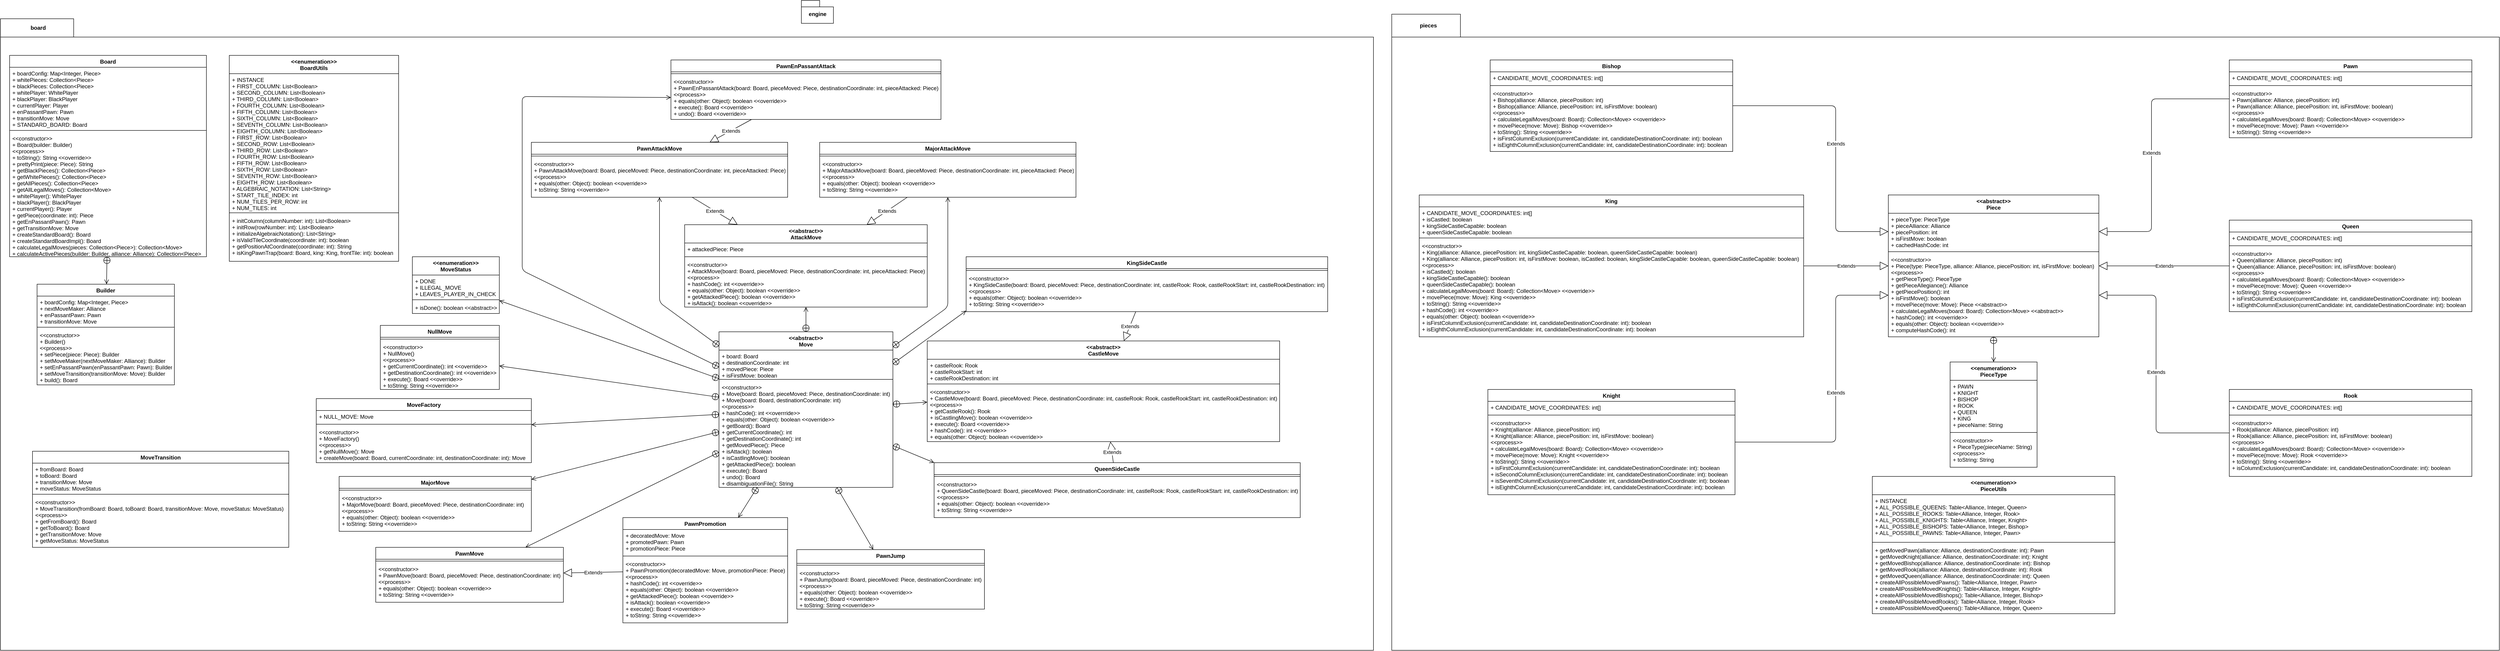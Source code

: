 <mxfile version="14.1.8" type="github">
  <diagram id="-DoxXB5ioh9CImpn-rvL" name="Page-1">
    <mxGraphModel dx="2681" dy="2726" grid="1" gridSize="10" guides="1" tooltips="1" connect="1" arrows="1" fold="1" page="1" pageScale="1" pageWidth="850" pageHeight="1100" math="0" shadow="0">
      <root>
        <mxCell id="0" />
        <mxCell id="1" parent="0" />
        <mxCell id="LNlhiUmVujPS2ecl1WR9-110" value="" style="shape=folder;fontStyle=1;spacingTop=10;tabWidth=150;tabHeight=50;tabPosition=left;html=1;" parent="1" vertex="1">
          <mxGeometry x="1430" y="-2120" width="2420" height="1390" as="geometry" />
        </mxCell>
        <mxCell id="LNlhiUmVujPS2ecl1WR9-5" value="" style="shape=folder;fontStyle=1;spacingTop=10;tabWidth=160;tabHeight=40;tabPosition=left;html=1;" parent="1" vertex="1">
          <mxGeometry x="-1610" y="-2110" width="3000" height="1380" as="geometry" />
        </mxCell>
        <mxCell id="LNlhiUmVujPS2ecl1WR9-1" value="Board" style="swimlane;fontStyle=1;align=center;verticalAlign=top;childLayout=stackLayout;horizontal=1;startSize=26;horizontalStack=0;resizeParent=1;resizeParentMax=0;resizeLast=0;collapsible=1;marginBottom=0;" parent="1" vertex="1">
          <mxGeometry x="-1590" y="-2030" width="430" height="440" as="geometry" />
        </mxCell>
        <mxCell id="LNlhiUmVujPS2ecl1WR9-2" value="+ boardConfig: Map&lt;Integer, Piece&gt;&#xa;+ whitePieces: Collection&lt;Piece&gt;&#xa;+ blackPieces: Collection&lt;Piece&gt;&#xa;+ whitePlayer: WhitePlayer&#xa;+ blackPlayer: BlackPlayer&#xa;+ currentPlayer: Player&#xa;+ enPassantPawn: Pawn&#xa;+ transitionMove: Move&#xa;+ STANDARD_BOARD: Board" style="text;strokeColor=none;fillColor=none;align=left;verticalAlign=top;spacingLeft=4;spacingRight=4;overflow=hidden;rotatable=0;points=[[0,0.5],[1,0.5]];portConstraint=eastwest;" parent="LNlhiUmVujPS2ecl1WR9-1" vertex="1">
          <mxGeometry y="26" width="430" height="134" as="geometry" />
        </mxCell>
        <mxCell id="LNlhiUmVujPS2ecl1WR9-3" value="" style="line;strokeWidth=1;fillColor=none;align=left;verticalAlign=middle;spacingTop=-1;spacingLeft=3;spacingRight=3;rotatable=0;labelPosition=right;points=[];portConstraint=eastwest;" parent="LNlhiUmVujPS2ecl1WR9-1" vertex="1">
          <mxGeometry y="160" width="430" height="8" as="geometry" />
        </mxCell>
        <mxCell id="LNlhiUmVujPS2ecl1WR9-4" value="&lt;&lt;constructor&gt;&gt;&#xa;+ Board(builder: Builder)&#xa;&lt;&lt;process&gt;&gt;&#xa;+ toString(): String &lt;&lt;override&gt;&gt;&#xa;+ prettyPrint(piece: Piece): String&#xa;+ getBlackPieces(): Collection&lt;Piece&gt;&#xa;+ getWhitePieces(): Collection&lt;Piece&gt;&#xa;+ getAllPieces(): Collection&lt;Piece&gt;&#xa;+ getAllLegalMoves(): Collection&lt;Move&gt;&#xa;+ whitePlayer(): WhitePlayer&#xa;+ blackPlayer(): BlackPlayer&#xa;+ currentPlayer(): Player&#xa;+ getPiece(coordinate: int): Piece&#xa;+ getEnPassantPawn(): Pawn&#xa;+ getTransitionMove: Move&#xa;+ createStandardBoard(): Board&#xa;+ createStandardBoardImpl(): Board&#xa;+ calculateLegalMoves(pieces: Collection&lt;Piece&gt;): Collection&lt;Move&gt;&#xa;+ calculateActivePieces(builder: Builder, alliance: Alliance): Collection&lt;Piece&gt;&#xa;" style="text;strokeColor=none;fillColor=none;align=left;verticalAlign=top;spacingLeft=4;spacingRight=4;overflow=hidden;rotatable=0;points=[[0,0.5],[1,0.5]];portConstraint=eastwest;" parent="LNlhiUmVujPS2ecl1WR9-1" vertex="1">
          <mxGeometry y="168" width="430" height="272" as="geometry" />
        </mxCell>
        <mxCell id="LNlhiUmVujPS2ecl1WR9-7" value="Builder" style="swimlane;fontStyle=1;align=center;verticalAlign=top;childLayout=stackLayout;horizontal=1;startSize=26;horizontalStack=0;resizeParent=1;resizeParentMax=0;resizeLast=0;collapsible=1;marginBottom=0;" parent="1" vertex="1">
          <mxGeometry x="-1530" y="-1530" width="300" height="220" as="geometry" />
        </mxCell>
        <mxCell id="LNlhiUmVujPS2ecl1WR9-8" value="+ boardConfig: Map&lt;Integer, Piece&gt;&#xa;+ nextMoveMaker: Alliance&#xa;+ enPassantPawn: Pawn&#xa;+ transitionMove: Move" style="text;strokeColor=none;fillColor=none;align=left;verticalAlign=top;spacingLeft=4;spacingRight=4;overflow=hidden;rotatable=0;points=[[0,0.5],[1,0.5]];portConstraint=eastwest;" parent="LNlhiUmVujPS2ecl1WR9-7" vertex="1">
          <mxGeometry y="26" width="300" height="64" as="geometry" />
        </mxCell>
        <mxCell id="LNlhiUmVujPS2ecl1WR9-9" value="" style="line;strokeWidth=1;fillColor=none;align=left;verticalAlign=middle;spacingTop=-1;spacingLeft=3;spacingRight=3;rotatable=0;labelPosition=right;points=[];portConstraint=eastwest;" parent="LNlhiUmVujPS2ecl1WR9-7" vertex="1">
          <mxGeometry y="90" width="300" height="8" as="geometry" />
        </mxCell>
        <mxCell id="LNlhiUmVujPS2ecl1WR9-10" value="&lt;&lt;constructor&gt;&gt;&#xa;+ Builder()&#xa;&lt;&lt;process&gt;&gt;&#xa;+ setPiece(piece: Piece): Builder&#xa;+ setMoveMaker(nextMoveMaker: Alliance): Builder&#xa;+ setEnPassantPawn(enPassantPawn: Pawn): Builder&#xa;+ setMoveTransition(transitionMove: Move): Builder&#xa;+ build(): Board&#xa;" style="text;strokeColor=none;fillColor=none;align=left;verticalAlign=top;spacingLeft=4;spacingRight=4;overflow=hidden;rotatable=0;points=[[0,0.5],[1,0.5]];portConstraint=eastwest;" parent="LNlhiUmVujPS2ecl1WR9-7" vertex="1">
          <mxGeometry y="98" width="300" height="122" as="geometry" />
        </mxCell>
        <mxCell id="LNlhiUmVujPS2ecl1WR9-12" value="" style="endArrow=open;startArrow=circlePlus;endFill=0;startFill=0;endSize=8;html=1;" parent="1" source="LNlhiUmVujPS2ecl1WR9-4" target="LNlhiUmVujPS2ecl1WR9-7" edge="1">
          <mxGeometry width="160" relative="1" as="geometry">
            <mxPoint x="-1630" y="-1570" as="sourcePoint" />
            <mxPoint x="-1470" y="-1570" as="targetPoint" />
          </mxGeometry>
        </mxCell>
        <mxCell id="LNlhiUmVujPS2ecl1WR9-13" value="&lt;&lt;enumeration&gt;&gt;&#xa;BoardUtils" style="swimlane;fontStyle=1;align=center;verticalAlign=top;childLayout=stackLayout;horizontal=1;startSize=40;horizontalStack=0;resizeParent=1;resizeParentMax=0;resizeLast=0;collapsible=1;marginBottom=0;" parent="1" vertex="1">
          <mxGeometry x="-1110" y="-2030" width="370" height="450" as="geometry" />
        </mxCell>
        <mxCell id="LNlhiUmVujPS2ecl1WR9-14" value="+ INSTANCE&#xa;+ FIRST_COLUMN: List&lt;Boolean&gt;&#xa;+ SECOND_COLUMN: List&lt;Boolean&gt;&#xa;+ THIRD_COLUMN: List&lt;Boolean&gt;&#xa;+ FOURTH_COLUMN: List&lt;Boolean&gt;&#xa;+ FIFTH_COLUMN: List&lt;Boolean&gt;&#xa;+ SIXTH_COLUMN: List&lt;Boolean&gt;&#xa;+ SEVENTH_COLUMN: List&lt;Boolean&gt;&#xa;+ EIGHTH_COLUMN: List&lt;Boolean&gt;&#xa;+ FIRST_ROW: List&lt;Boolean&gt;&#xa;+ SECOND_ROW: List&lt;Boolean&gt;&#xa;+ THIRD_ROW: List&lt;Boolean&gt;&#xa;+ FOURTH_ROW: List&lt;Boolean&gt;&#xa;+ FIFTH_ROW: List&lt;Boolean&gt;&#xa;+ SIXTH_ROW: List&lt;Boolean&gt;&#xa;+ SEVENTH_ROW: List&lt;Boolean&gt;&#xa;+ EIGHTH_ROW: List&lt;Boolean&gt;&#xa;+ ALGEBRAIC_NOTATION: List&lt;String&gt;&#xa;+ START_TILE_INDEX: int&#xa;+ NUM_TILES_PER_ROW: int&#xa;+ NUM_TILES: int" style="text;strokeColor=none;fillColor=none;align=left;verticalAlign=top;spacingLeft=4;spacingRight=4;overflow=hidden;rotatable=0;points=[[0,0.5],[1,0.5]];portConstraint=eastwest;" parent="LNlhiUmVujPS2ecl1WR9-13" vertex="1">
          <mxGeometry y="40" width="370" height="300" as="geometry" />
        </mxCell>
        <mxCell id="LNlhiUmVujPS2ecl1WR9-15" value="" style="line;strokeWidth=1;fillColor=none;align=left;verticalAlign=middle;spacingTop=-1;spacingLeft=3;spacingRight=3;rotatable=0;labelPosition=right;points=[];portConstraint=eastwest;" parent="LNlhiUmVujPS2ecl1WR9-13" vertex="1">
          <mxGeometry y="340" width="370" height="8" as="geometry" />
        </mxCell>
        <mxCell id="LNlhiUmVujPS2ecl1WR9-16" value="+ initColumn(columnNumber: int): List&lt;Boolean&gt;&#xa;+ initRow(rowNumber: int): List&lt;Boolean&gt;&#xa;+ initializeAlgebraicNotation(): List&lt;String&gt;&#xa;+ isValidTileCoordinate(coordinate: int): boolean&#xa;+ getPositionAtCoordinate(coordinate: int): String&#xa;+ isKingPawnTrap(board: Board, king: King, frontTile: int): boolean" style="text;strokeColor=none;fillColor=none;align=left;verticalAlign=top;spacingLeft=4;spacingRight=4;overflow=hidden;rotatable=0;points=[[0,0.5],[1,0.5]];portConstraint=eastwest;" parent="LNlhiUmVujPS2ecl1WR9-13" vertex="1">
          <mxGeometry y="348" width="370" height="102" as="geometry" />
        </mxCell>
        <mxCell id="LNlhiUmVujPS2ecl1WR9-18" value="&lt;&lt;abstract&gt;&gt;&#xa;Move" style="swimlane;fontStyle=1;align=center;verticalAlign=top;childLayout=stackLayout;horizontal=1;startSize=40;horizontalStack=0;resizeParent=1;resizeParentMax=0;resizeLast=0;collapsible=1;marginBottom=0;" parent="1" vertex="1">
          <mxGeometry x="-40" y="-1426" width="380" height="340" as="geometry">
            <mxRectangle x="1110" width="110" height="40" as="alternateBounds" />
          </mxGeometry>
        </mxCell>
        <mxCell id="LNlhiUmVujPS2ecl1WR9-19" value="+ board: Board&#xa;+ destinationCoordinate: int&#xa;+ movedPiece: Piece&#xa;+ isFirstMove: boolean" style="text;strokeColor=none;fillColor=none;align=left;verticalAlign=top;spacingLeft=4;spacingRight=4;overflow=hidden;rotatable=0;points=[[0,0.5],[1,0.5]];portConstraint=eastwest;" parent="LNlhiUmVujPS2ecl1WR9-18" vertex="1">
          <mxGeometry y="40" width="380" height="60" as="geometry" />
        </mxCell>
        <mxCell id="LNlhiUmVujPS2ecl1WR9-20" value="" style="line;strokeWidth=1;fillColor=none;align=left;verticalAlign=middle;spacingTop=-1;spacingLeft=3;spacingRight=3;rotatable=0;labelPosition=right;points=[];portConstraint=eastwest;" parent="LNlhiUmVujPS2ecl1WR9-18" vertex="1">
          <mxGeometry y="100" width="380" height="8" as="geometry" />
        </mxCell>
        <mxCell id="LNlhiUmVujPS2ecl1WR9-21" value="&lt;&lt;constructor&gt;&gt;&#xa;+ Move(board: Board, pieceMoved: Piece, destinationCoordinate: int)&#xa;+ Move(board: Board, destinationCoordinate: int)&#xa;&lt;&lt;process&gt;&gt;&#xa;+ hashCode(): int &lt;&lt;overrride&gt;&gt;&#xa;+ equals(other: Object): boolean &lt;&lt;override&gt;&gt;&#xa;+ getBoard(): Board&#xa;+ getCurrentCoordinate(): int&#xa;+ getDestinationCoordinate(): int&#xa;+ getMovedPiece(): Piece&#xa;+ isAttack(): boolean&#xa;+ isCastlingMove(): boolean&#xa;+ getAttackedPiece(): boolean&#xa;+ execute(): Board&#xa;+ undo(): Board&#xa;+ disambiguationFile(): String&#xa;" style="text;strokeColor=none;fillColor=none;align=left;verticalAlign=top;spacingLeft=4;spacingRight=4;overflow=hidden;rotatable=0;points=[[0,0.5],[1,0.5]];portConstraint=eastwest;" parent="LNlhiUmVujPS2ecl1WR9-18" vertex="1">
          <mxGeometry y="108" width="380" height="232" as="geometry" />
        </mxCell>
        <mxCell id="LNlhiUmVujPS2ecl1WR9-23" value="MoveTransition" style="swimlane;fontStyle=1;align=center;verticalAlign=top;childLayout=stackLayout;horizontal=1;startSize=26;horizontalStack=0;resizeParent=1;resizeParentMax=0;resizeLast=0;collapsible=1;marginBottom=0;" parent="1" vertex="1">
          <mxGeometry x="-1540" y="-1165" width="560" height="210" as="geometry" />
        </mxCell>
        <mxCell id="LNlhiUmVujPS2ecl1WR9-24" value="+ fromBoard: Board&#xa;+ toBoard: Board&#xa;+ transitionMove: Move&#xa;+ moveStatus: MoveStatus" style="text;strokeColor=none;fillColor=none;align=left;verticalAlign=top;spacingLeft=4;spacingRight=4;overflow=hidden;rotatable=0;points=[[0,0.5],[1,0.5]];portConstraint=eastwest;" parent="LNlhiUmVujPS2ecl1WR9-23" vertex="1">
          <mxGeometry y="26" width="560" height="64" as="geometry" />
        </mxCell>
        <mxCell id="LNlhiUmVujPS2ecl1WR9-25" value="" style="line;strokeWidth=1;fillColor=none;align=left;verticalAlign=middle;spacingTop=-1;spacingLeft=3;spacingRight=3;rotatable=0;labelPosition=right;points=[];portConstraint=eastwest;" parent="LNlhiUmVujPS2ecl1WR9-23" vertex="1">
          <mxGeometry y="90" width="560" height="8" as="geometry" />
        </mxCell>
        <mxCell id="LNlhiUmVujPS2ecl1WR9-26" value="&lt;&lt;constructor&gt;&gt;&#xa;+ MoveTransition(fromBoard: Board, toBoard: Board, transitionMove: Move, moveStatus: MoveStatus)&#xa;&lt;&lt;process&gt;&gt;&#xa;+ getFromBoard(): Board&#xa;+ getToBoard(): Board&#xa;+ getTransitionMove: Move&#xa;+ getMoveStatus: MoveStatus" style="text;strokeColor=none;fillColor=none;align=left;verticalAlign=top;spacingLeft=4;spacingRight=4;overflow=hidden;rotatable=0;points=[[0,0.5],[1,0.5]];portConstraint=eastwest;" parent="LNlhiUmVujPS2ecl1WR9-23" vertex="1">
          <mxGeometry y="98" width="560" height="112" as="geometry" />
        </mxCell>
        <mxCell id="LNlhiUmVujPS2ecl1WR9-28" value="engine" style="shape=folder;fontStyle=1;spacingTop=10;tabWidth=40;tabHeight=14;tabPosition=left;html=1;" parent="1" vertex="1">
          <mxGeometry x="140" y="-2150" width="70" height="50" as="geometry" />
        </mxCell>
        <mxCell id="LNlhiUmVujPS2ecl1WR9-29" value="&lt;&lt;enumeration&gt;&gt;&#xa;MoveStatus" style="swimlane;fontStyle=1;align=center;verticalAlign=top;childLayout=stackLayout;horizontal=1;startSize=40;horizontalStack=0;resizeParent=1;resizeParentMax=0;resizeLast=0;collapsible=1;marginBottom=0;" parent="1" vertex="1">
          <mxGeometry x="-710" y="-1590" width="190" height="124" as="geometry">
            <mxRectangle x="480" y="440" width="130" height="40" as="alternateBounds" />
          </mxGeometry>
        </mxCell>
        <mxCell id="LNlhiUmVujPS2ecl1WR9-30" value="+ DONE&#xa;+ ILLEGAL_MOVE&#xa;+ LEAVES_PLAYER_IN_CHECK" style="text;strokeColor=none;fillColor=none;align=left;verticalAlign=top;spacingLeft=4;spacingRight=4;overflow=hidden;rotatable=0;points=[[0,0.5],[1,0.5]];portConstraint=eastwest;" parent="LNlhiUmVujPS2ecl1WR9-29" vertex="1">
          <mxGeometry y="40" width="190" height="50" as="geometry" />
        </mxCell>
        <mxCell id="LNlhiUmVujPS2ecl1WR9-31" value="" style="line;strokeWidth=1;fillColor=none;align=left;verticalAlign=middle;spacingTop=-1;spacingLeft=3;spacingRight=3;rotatable=0;labelPosition=right;points=[];portConstraint=eastwest;" parent="LNlhiUmVujPS2ecl1WR9-29" vertex="1">
          <mxGeometry y="90" width="190" height="8" as="geometry" />
        </mxCell>
        <mxCell id="LNlhiUmVujPS2ecl1WR9-32" value="+ isDone(): boolean &lt;&lt;abstract&gt;&gt;" style="text;strokeColor=none;fillColor=none;align=left;verticalAlign=top;spacingLeft=4;spacingRight=4;overflow=hidden;rotatable=0;points=[[0,0.5],[1,0.5]];portConstraint=eastwest;" parent="LNlhiUmVujPS2ecl1WR9-29" vertex="1">
          <mxGeometry y="98" width="190" height="26" as="geometry" />
        </mxCell>
        <mxCell id="LNlhiUmVujPS2ecl1WR9-33" value="MoveFactory" style="swimlane;fontStyle=1;align=center;verticalAlign=top;childLayout=stackLayout;horizontal=1;startSize=26;horizontalStack=0;resizeParent=1;resizeParentMax=0;resizeLast=0;collapsible=1;marginBottom=0;" parent="1" vertex="1">
          <mxGeometry x="-920" y="-1280" width="470" height="140" as="geometry">
            <mxRectangle x="1100" y="-150" width="110" height="26" as="alternateBounds" />
          </mxGeometry>
        </mxCell>
        <mxCell id="LNlhiUmVujPS2ecl1WR9-34" value="+ NULL_MOVE: Move" style="text;strokeColor=none;fillColor=none;align=left;verticalAlign=top;spacingLeft=4;spacingRight=4;overflow=hidden;rotatable=0;points=[[0,0.5],[1,0.5]];portConstraint=eastwest;" parent="LNlhiUmVujPS2ecl1WR9-33" vertex="1">
          <mxGeometry y="26" width="470" height="26" as="geometry" />
        </mxCell>
        <mxCell id="LNlhiUmVujPS2ecl1WR9-35" value="" style="line;strokeWidth=1;fillColor=none;align=left;verticalAlign=middle;spacingTop=-1;spacingLeft=3;spacingRight=3;rotatable=0;labelPosition=right;points=[];portConstraint=eastwest;" parent="LNlhiUmVujPS2ecl1WR9-33" vertex="1">
          <mxGeometry y="52" width="470" height="8" as="geometry" />
        </mxCell>
        <mxCell id="LNlhiUmVujPS2ecl1WR9-36" value="&lt;&lt;constructor&gt;&gt;&#xa;+ MoveFactory()&#xa;&lt;&lt;process&gt;&gt;&#xa;+ getNullMove(): Move&#xa;+ createMove(board: Board, currentCoordinate: int, destinationCoordinate: int): Move" style="text;strokeColor=none;fillColor=none;align=left;verticalAlign=top;spacingLeft=4;spacingRight=4;overflow=hidden;rotatable=0;points=[[0,0.5],[1,0.5]];portConstraint=eastwest;" parent="LNlhiUmVujPS2ecl1WR9-33" vertex="1">
          <mxGeometry y="60" width="470" height="80" as="geometry" />
        </mxCell>
        <mxCell id="LNlhiUmVujPS2ecl1WR9-38" value="NullMove" style="swimlane;fontStyle=1;align=center;verticalAlign=top;childLayout=stackLayout;horizontal=1;startSize=26;horizontalStack=0;resizeParent=1;resizeParentMax=0;resizeLast=0;collapsible=1;marginBottom=0;" parent="1" vertex="1">
          <mxGeometry x="-780" y="-1440" width="260" height="140" as="geometry">
            <mxRectangle x="1580" y="470" width="90" height="26" as="alternateBounds" />
          </mxGeometry>
        </mxCell>
        <mxCell id="LNlhiUmVujPS2ecl1WR9-40" value="" style="line;strokeWidth=1;fillColor=none;align=left;verticalAlign=middle;spacingTop=-1;spacingLeft=3;spacingRight=3;rotatable=0;labelPosition=right;points=[];portConstraint=eastwest;" parent="LNlhiUmVujPS2ecl1WR9-38" vertex="1">
          <mxGeometry y="26" width="260" height="8" as="geometry" />
        </mxCell>
        <mxCell id="LNlhiUmVujPS2ecl1WR9-41" value="&lt;&lt;constructor&gt;&gt;&#xa;+ NullMove()&#xa;&lt;&lt;process&gt;&gt;&#xa;+ getCurrentCoordinate(): int &lt;&lt;override&gt;&gt;&#xa;+ getDestinationCoordinate(): int &lt;&lt;override&gt;&gt;&#xa;+ execute(): Board &lt;&lt;override&gt;&gt;&#xa;+ toString: String &lt;&lt;override&gt;&gt;" style="text;strokeColor=none;fillColor=none;align=left;verticalAlign=top;spacingLeft=4;spacingRight=4;overflow=hidden;rotatable=0;points=[[0,0.5],[1,0.5]];portConstraint=eastwest;" parent="LNlhiUmVujPS2ecl1WR9-38" vertex="1">
          <mxGeometry y="34" width="260" height="106" as="geometry" />
        </mxCell>
        <mxCell id="LNlhiUmVujPS2ecl1WR9-42" value="&lt;&lt;abstract&gt;&gt;&#xa;AttackMove" style="swimlane;fontStyle=1;align=center;verticalAlign=top;childLayout=stackLayout;horizontal=1;startSize=40;horizontalStack=0;resizeParent=1;resizeParentMax=0;resizeLast=0;collapsible=1;marginBottom=0;" parent="1" vertex="1">
          <mxGeometry x="-115" y="-1660" width="530" height="180" as="geometry">
            <mxRectangle x="900" width="110" height="40" as="alternateBounds" />
          </mxGeometry>
        </mxCell>
        <mxCell id="LNlhiUmVujPS2ecl1WR9-43" value="+ attackedPiece: Piece" style="text;strokeColor=none;fillColor=none;align=left;verticalAlign=top;spacingLeft=4;spacingRight=4;overflow=hidden;rotatable=0;points=[[0,0.5],[1,0.5]];portConstraint=eastwest;" parent="LNlhiUmVujPS2ecl1WR9-42" vertex="1">
          <mxGeometry y="40" width="530" height="26" as="geometry" />
        </mxCell>
        <mxCell id="LNlhiUmVujPS2ecl1WR9-44" value="" style="line;strokeWidth=1;fillColor=none;align=left;verticalAlign=middle;spacingTop=-1;spacingLeft=3;spacingRight=3;rotatable=0;labelPosition=right;points=[];portConstraint=eastwest;" parent="LNlhiUmVujPS2ecl1WR9-42" vertex="1">
          <mxGeometry y="66" width="530" height="8" as="geometry" />
        </mxCell>
        <mxCell id="LNlhiUmVujPS2ecl1WR9-45" value="&lt;&lt;constructor&gt;&gt;&#xa;+ AttackMove(board: Board, pieceMoved: Piece, destinationCoordinate: int, pieceAttacked: Piece)&#xa;&lt;&lt;process&gt;&gt;&#xa;+ hashCode(): int &lt;&lt;override&gt;&gt;&#xa;+ equals(other: Object): boolean &lt;&lt;override&gt;&gt;&#xa;+ getAttackedPiece(): boolean &lt;&lt;override&gt;&gt;&#xa;+ isAttack(): boolean &lt;&lt;override&gt;&gt;" style="text;strokeColor=none;fillColor=none;align=left;verticalAlign=top;spacingLeft=4;spacingRight=4;overflow=hidden;rotatable=0;points=[[0,0.5],[1,0.5]];portConstraint=eastwest;" parent="LNlhiUmVujPS2ecl1WR9-42" vertex="1">
          <mxGeometry y="74" width="530" height="106" as="geometry" />
        </mxCell>
        <mxCell id="LNlhiUmVujPS2ecl1WR9-46" value="&lt;&lt;abstract&gt;&gt;&#xa;CastleMove" style="swimlane;fontStyle=1;align=center;verticalAlign=top;childLayout=stackLayout;horizontal=1;startSize=40;horizontalStack=0;resizeParent=1;resizeParentMax=0;resizeLast=0;collapsible=1;marginBottom=0;" parent="1" vertex="1">
          <mxGeometry x="415" y="-1406" width="770" height="220" as="geometry">
            <mxRectangle x="920" y="330" width="110" height="40" as="alternateBounds" />
          </mxGeometry>
        </mxCell>
        <mxCell id="LNlhiUmVujPS2ecl1WR9-47" value="+ castleRook: Rook&#xa;+ castleRookStart: int&#xa;+ castleRookDestination: int" style="text;strokeColor=none;fillColor=none;align=left;verticalAlign=top;spacingLeft=4;spacingRight=4;overflow=hidden;rotatable=0;points=[[0,0.5],[1,0.5]];portConstraint=eastwest;" parent="LNlhiUmVujPS2ecl1WR9-46" vertex="1">
          <mxGeometry y="40" width="770" height="50" as="geometry" />
        </mxCell>
        <mxCell id="LNlhiUmVujPS2ecl1WR9-48" value="" style="line;strokeWidth=1;fillColor=none;align=left;verticalAlign=middle;spacingTop=-1;spacingLeft=3;spacingRight=3;rotatable=0;labelPosition=right;points=[];portConstraint=eastwest;" parent="LNlhiUmVujPS2ecl1WR9-46" vertex="1">
          <mxGeometry y="90" width="770" height="8" as="geometry" />
        </mxCell>
        <mxCell id="LNlhiUmVujPS2ecl1WR9-49" value="&lt;&lt;constructor&gt;&gt;&#xa;+ CastleMove(board: Board, pieceMoved: Piece, destinationCoordinate: int, castleRook: Rook, castleRookStart: int, castleRookDestination: int)&#xa;&lt;&lt;process&gt;&gt;&#xa;+ getCastleRook(): Rook&#xa;+ isCastlingMove(): boolean &lt;&lt;override&gt;&gt;&#xa;+ execute(): Board &lt;&lt;override&gt;&gt;&#xa;+ hashCode(): int &lt;&lt;override&gt;&gt;&#xa;+ equals(other: Object): boolean &lt;&lt;override&gt;&gt;" style="text;strokeColor=none;fillColor=none;align=left;verticalAlign=top;spacingLeft=4;spacingRight=4;overflow=hidden;rotatable=0;points=[[0,0.5],[1,0.5]];portConstraint=eastwest;" parent="LNlhiUmVujPS2ecl1WR9-46" vertex="1">
          <mxGeometry y="98" width="770" height="122" as="geometry" />
        </mxCell>
        <mxCell id="LNlhiUmVujPS2ecl1WR9-50" value="PawnJump" style="swimlane;fontStyle=1;align=center;verticalAlign=top;childLayout=stackLayout;horizontal=1;startSize=30;horizontalStack=0;resizeParent=1;resizeParentMax=0;resizeLast=0;collapsible=1;marginBottom=0;" parent="1" vertex="1">
          <mxGeometry x="130" y="-950" width="410" height="130" as="geometry">
            <mxRectangle x="1390" y="135" width="100" height="30" as="alternateBounds" />
          </mxGeometry>
        </mxCell>
        <mxCell id="LNlhiUmVujPS2ecl1WR9-52" value="" style="line;strokeWidth=1;fillColor=none;align=left;verticalAlign=middle;spacingTop=-1;spacingLeft=3;spacingRight=3;rotatable=0;labelPosition=right;points=[];portConstraint=eastwest;" parent="LNlhiUmVujPS2ecl1WR9-50" vertex="1">
          <mxGeometry y="30" width="410" height="8" as="geometry" />
        </mxCell>
        <mxCell id="LNlhiUmVujPS2ecl1WR9-53" value="&lt;&lt;constructor&gt;&gt;&#xa;+ PawnJump(board: Board, pieceMoved: Piece, destinationCoordinate: int)&#xa;&lt;&lt;process&gt;&gt;&#xa;+ equals(other: Object): boolean &lt;&lt;override&gt;&gt;&#xa;+ execute(): Board &lt;&lt;override&gt;&gt;&#xa;+ toString: String &lt;&lt;override&gt;&gt;&#xa;" style="text;strokeColor=none;fillColor=none;align=left;verticalAlign=top;spacingLeft=4;spacingRight=4;overflow=hidden;rotatable=0;points=[[0,0.5],[1,0.5]];portConstraint=eastwest;" parent="LNlhiUmVujPS2ecl1WR9-50" vertex="1">
          <mxGeometry y="38" width="410" height="92" as="geometry" />
        </mxCell>
        <mxCell id="LNlhiUmVujPS2ecl1WR9-54" value="PawnMove" style="swimlane;fontStyle=1;align=center;verticalAlign=top;childLayout=stackLayout;horizontal=1;startSize=26;horizontalStack=0;resizeParent=1;resizeParentMax=0;resizeLast=0;collapsible=1;marginBottom=0;" parent="1" vertex="1">
          <mxGeometry x="-790" y="-955" width="410" height="120" as="geometry">
            <mxRectangle x="1230" y="300" width="90" height="26" as="alternateBounds" />
          </mxGeometry>
        </mxCell>
        <mxCell id="LNlhiUmVujPS2ecl1WR9-56" value="" style="line;strokeWidth=1;fillColor=none;align=left;verticalAlign=middle;spacingTop=-1;spacingLeft=3;spacingRight=3;rotatable=0;labelPosition=right;points=[];portConstraint=eastwest;" parent="LNlhiUmVujPS2ecl1WR9-54" vertex="1">
          <mxGeometry y="26" width="410" height="8" as="geometry" />
        </mxCell>
        <mxCell id="LNlhiUmVujPS2ecl1WR9-57" value="&lt;&lt;constructor&gt;&gt;&#xa;+ PawnMove(board: Board, pieceMoved: Piece, destinationCoordinate: int)&#xa;&lt;&lt;process&gt;&gt;&#xa;+ equals(other: Object): boolean &lt;&lt;override&gt;&gt;&#xa;+ toString: String &lt;&lt;override&gt;&gt;&#xa;" style="text;strokeColor=none;fillColor=none;align=left;verticalAlign=top;spacingLeft=4;spacingRight=4;overflow=hidden;rotatable=0;points=[[0,0.5],[1,0.5]];portConstraint=eastwest;" parent="LNlhiUmVujPS2ecl1WR9-54" vertex="1">
          <mxGeometry y="34" width="410" height="86" as="geometry" />
        </mxCell>
        <mxCell id="LNlhiUmVujPS2ecl1WR9-58" value="MajorMove" style="swimlane;fontStyle=1;align=center;verticalAlign=top;childLayout=stackLayout;horizontal=1;startSize=26;horizontalStack=0;resizeParent=1;resizeParentMax=0;resizeLast=0;collapsible=1;marginBottom=0;" parent="1" vertex="1">
          <mxGeometry x="-870" y="-1110" width="420" height="120" as="geometry">
            <mxRectangle x="1580" y="114" width="100" height="26" as="alternateBounds" />
          </mxGeometry>
        </mxCell>
        <mxCell id="LNlhiUmVujPS2ecl1WR9-60" value="" style="line;strokeWidth=1;fillColor=none;align=left;verticalAlign=middle;spacingTop=-1;spacingLeft=3;spacingRight=3;rotatable=0;labelPosition=right;points=[];portConstraint=eastwest;" parent="LNlhiUmVujPS2ecl1WR9-58" vertex="1">
          <mxGeometry y="26" width="420" height="8" as="geometry" />
        </mxCell>
        <mxCell id="LNlhiUmVujPS2ecl1WR9-61" value="&lt;&lt;constructor&gt;&gt;&#xa;+ MajorMove(board: Board, pieceMoved: Piece, destinationCoordinate: int)&#xa;&lt;&lt;process&gt;&gt;&#xa;+ equals(other: Object): boolean &lt;&lt;override&gt;&gt;&#xa;+ toString: String &lt;&lt;override&gt;&gt;&#xa;" style="text;strokeColor=none;fillColor=none;align=left;verticalAlign=top;spacingLeft=4;spacingRight=4;overflow=hidden;rotatable=0;points=[[0,0.5],[1,0.5]];portConstraint=eastwest;" parent="LNlhiUmVujPS2ecl1WR9-58" vertex="1">
          <mxGeometry y="34" width="420" height="86" as="geometry" />
        </mxCell>
        <mxCell id="LNlhiUmVujPS2ecl1WR9-62" value="PawnPromotion" style="swimlane;fontStyle=1;align=center;verticalAlign=top;childLayout=stackLayout;horizontal=1;startSize=26;horizontalStack=0;resizeParent=1;resizeParentMax=0;resizeLast=0;collapsible=1;marginBottom=0;" parent="1" vertex="1">
          <mxGeometry x="-250" y="-1020" width="360" height="230" as="geometry">
            <mxRectangle x="1380" y="510" width="120" height="26" as="alternateBounds" />
          </mxGeometry>
        </mxCell>
        <mxCell id="LNlhiUmVujPS2ecl1WR9-63" value="+ decoratedMove: Move&#xa;+ promotedPawn: Pawn&#xa;+ promotionPiece: Piece" style="text;strokeColor=none;fillColor=none;align=left;verticalAlign=top;spacingLeft=4;spacingRight=4;overflow=hidden;rotatable=0;points=[[0,0.5],[1,0.5]];portConstraint=eastwest;" parent="LNlhiUmVujPS2ecl1WR9-62" vertex="1">
          <mxGeometry y="26" width="360" height="54" as="geometry" />
        </mxCell>
        <mxCell id="LNlhiUmVujPS2ecl1WR9-64" value="" style="line;strokeWidth=1;fillColor=none;align=left;verticalAlign=middle;spacingTop=-1;spacingLeft=3;spacingRight=3;rotatable=0;labelPosition=right;points=[];portConstraint=eastwest;" parent="LNlhiUmVujPS2ecl1WR9-62" vertex="1">
          <mxGeometry y="80" width="360" height="8" as="geometry" />
        </mxCell>
        <mxCell id="LNlhiUmVujPS2ecl1WR9-65" value="&lt;&lt;constructor&gt;&gt;&#xa;+ PawnPromotion(decoratedMove: Move, promotionPiece: Piece)&#xa;&lt;&lt;process&gt;&gt;&#xa;+ hashCode(): int &lt;&lt;override&gt;&gt;&#xa;+ equals(other: Object): boolean &lt;&lt;override&gt;&gt;&#xa;+ getAttackedPiece(): boolean &lt;&lt;override&gt;&gt;&#xa;+ isAttack(): boolean &lt;&lt;override&gt;&gt;&#xa;+ execute(): Board &lt;&lt;override&gt;&gt;&#xa;+ toString: String &lt;&lt;override&gt;&gt;&#xa;" style="text;strokeColor=none;fillColor=none;align=left;verticalAlign=top;spacingLeft=4;spacingRight=4;overflow=hidden;rotatable=0;points=[[0,0.5],[1,0.5]];portConstraint=eastwest;" parent="LNlhiUmVujPS2ecl1WR9-62" vertex="1">
          <mxGeometry y="88" width="360" height="142" as="geometry" />
        </mxCell>
        <mxCell id="LNlhiUmVujPS2ecl1WR9-66" value="MajorAttackMove" style="swimlane;fontStyle=1;align=center;verticalAlign=top;childLayout=stackLayout;horizontal=1;startSize=26;horizontalStack=0;resizeParent=1;resizeParentMax=0;resizeLast=0;collapsible=1;marginBottom=0;" parent="1" vertex="1">
          <mxGeometry x="180" y="-1840" width="560" height="120" as="geometry">
            <mxRectangle x="600" y="-406" width="130" height="26" as="alternateBounds" />
          </mxGeometry>
        </mxCell>
        <mxCell id="LNlhiUmVujPS2ecl1WR9-68" value="" style="line;strokeWidth=1;fillColor=none;align=left;verticalAlign=middle;spacingTop=-1;spacingLeft=3;spacingRight=3;rotatable=0;labelPosition=right;points=[];portConstraint=eastwest;" parent="LNlhiUmVujPS2ecl1WR9-66" vertex="1">
          <mxGeometry y="26" width="560" height="8" as="geometry" />
        </mxCell>
        <mxCell id="LNlhiUmVujPS2ecl1WR9-69" value="&lt;&lt;constructor&gt;&gt;&#xa;+ MajorAttackMove(board: Board, pieceMoved: Piece, destinationCoordinate: int, pieceAttacked: Piece)&#xa;&lt;&lt;process&gt;&gt;&#xa;+ equals(other: Object): boolean &lt;&lt;override&gt;&gt;&#xa;+ toString: String &lt;&lt;override&gt;&gt;" style="text;strokeColor=none;fillColor=none;align=left;verticalAlign=top;spacingLeft=4;spacingRight=4;overflow=hidden;rotatable=0;points=[[0,0.5],[1,0.5]];portConstraint=eastwest;" parent="LNlhiUmVujPS2ecl1WR9-66" vertex="1">
          <mxGeometry y="34" width="560" height="86" as="geometry" />
        </mxCell>
        <mxCell id="LNlhiUmVujPS2ecl1WR9-70" value="PawnAttackMove" style="swimlane;fontStyle=1;align=center;verticalAlign=top;childLayout=stackLayout;horizontal=1;startSize=26;horizontalStack=0;resizeParent=1;resizeParentMax=0;resizeLast=0;collapsible=1;marginBottom=0;" parent="1" vertex="1">
          <mxGeometry x="-450" y="-1840" width="560" height="120" as="geometry">
            <mxRectangle x="1520" y="-280" width="130" height="26" as="alternateBounds" />
          </mxGeometry>
        </mxCell>
        <mxCell id="LNlhiUmVujPS2ecl1WR9-72" value="" style="line;strokeWidth=1;fillColor=none;align=left;verticalAlign=middle;spacingTop=-1;spacingLeft=3;spacingRight=3;rotatable=0;labelPosition=right;points=[];portConstraint=eastwest;" parent="LNlhiUmVujPS2ecl1WR9-70" vertex="1">
          <mxGeometry y="26" width="560" height="8" as="geometry" />
        </mxCell>
        <mxCell id="LNlhiUmVujPS2ecl1WR9-73" value="&lt;&lt;constructor&gt;&gt;&#xa;+ PawnAttackMove(board: Board, pieceMoved: Piece, destinationCoordinate: int, pieceAttacked: Piece)&#xa;&lt;&lt;process&gt;&gt;&#xa;+ equals(other: Object): boolean &lt;&lt;override&gt;&gt;&#xa;+ toString: String &lt;&lt;override&gt;&gt;" style="text;strokeColor=none;fillColor=none;align=left;verticalAlign=top;spacingLeft=4;spacingRight=4;overflow=hidden;rotatable=0;points=[[0,0.5],[1,0.5]];portConstraint=eastwest;" parent="LNlhiUmVujPS2ecl1WR9-70" vertex="1">
          <mxGeometry y="34" width="560" height="86" as="geometry" />
        </mxCell>
        <mxCell id="LNlhiUmVujPS2ecl1WR9-74" value="PawnEnPassantAttack" style="swimlane;fontStyle=1;align=center;verticalAlign=top;childLayout=stackLayout;horizontal=1;startSize=26;horizontalStack=0;resizeParent=1;resizeParentMax=0;resizeLast=0;collapsible=1;marginBottom=0;" parent="1" vertex="1">
          <mxGeometry x="-145" y="-2020" width="590" height="130" as="geometry">
            <mxRectangle x="1735" y="-290" width="160" height="26" as="alternateBounds" />
          </mxGeometry>
        </mxCell>
        <mxCell id="LNlhiUmVujPS2ecl1WR9-76" value="" style="line;strokeWidth=1;fillColor=none;align=left;verticalAlign=middle;spacingTop=-1;spacingLeft=3;spacingRight=3;rotatable=0;labelPosition=right;points=[];portConstraint=eastwest;" parent="LNlhiUmVujPS2ecl1WR9-74" vertex="1">
          <mxGeometry y="26" width="590" height="8" as="geometry" />
        </mxCell>
        <mxCell id="LNlhiUmVujPS2ecl1WR9-77" value="&lt;&lt;constructor&gt;&gt;&#xa;+ PawnEnPassantAttack(board: Board, pieceMoved: Piece, destinationCoordinate: int, pieceAttacked: Piece)&#xa;&lt;&lt;process&gt;&gt;&#xa;+ equals(other: Object): boolean &lt;&lt;override&gt;&gt;&#xa;+ execute(): Board &lt;&lt;override&gt;&gt;&#xa;+ undo(): Board &lt;&lt;override&gt;&gt;" style="text;strokeColor=none;fillColor=none;align=left;verticalAlign=top;spacingLeft=4;spacingRight=4;overflow=hidden;rotatable=0;points=[[0,0.5],[1,0.5]];portConstraint=eastwest;" parent="LNlhiUmVujPS2ecl1WR9-74" vertex="1">
          <mxGeometry y="34" width="590" height="96" as="geometry" />
        </mxCell>
        <mxCell id="LNlhiUmVujPS2ecl1WR9-78" value="KingSideCastle" style="swimlane;fontStyle=1;align=center;verticalAlign=top;childLayout=stackLayout;horizontal=1;startSize=26;horizontalStack=0;resizeParent=1;resizeParentMax=0;resizeLast=0;collapsible=1;marginBottom=0;" parent="1" vertex="1">
          <mxGeometry x="500" y="-1590" width="790" height="120" as="geometry">
            <mxRectangle x="1740" y="-140" width="120" height="26" as="alternateBounds" />
          </mxGeometry>
        </mxCell>
        <mxCell id="LNlhiUmVujPS2ecl1WR9-80" value="" style="line;strokeWidth=1;fillColor=none;align=left;verticalAlign=middle;spacingTop=-1;spacingLeft=3;spacingRight=3;rotatable=0;labelPosition=right;points=[];portConstraint=eastwest;" parent="LNlhiUmVujPS2ecl1WR9-78" vertex="1">
          <mxGeometry y="26" width="790" height="8" as="geometry" />
        </mxCell>
        <mxCell id="LNlhiUmVujPS2ecl1WR9-81" value="&lt;&lt;constructor&gt;&gt;&#xa;+ KingSideCastle(board: Board, pieceMoved: Piece, destinationCoordinate: int, castleRook: Rook, castleRookStart: int, castleRookDestination: int)&#xa;&lt;&lt;process&gt;&gt;&#xa;+ equals(other: Object): boolean &lt;&lt;override&gt;&gt;&#xa;+ toString: String &lt;&lt;override&gt;&gt;" style="text;strokeColor=none;fillColor=none;align=left;verticalAlign=top;spacingLeft=4;spacingRight=4;overflow=hidden;rotatable=0;points=[[0,0.5],[1,0.5]];portConstraint=eastwest;" parent="LNlhiUmVujPS2ecl1WR9-78" vertex="1">
          <mxGeometry y="34" width="790" height="86" as="geometry" />
        </mxCell>
        <mxCell id="LNlhiUmVujPS2ecl1WR9-82" value="QueenSideCastle" style="swimlane;fontStyle=1;align=center;verticalAlign=top;childLayout=stackLayout;horizontal=1;startSize=26;horizontalStack=0;resizeParent=1;resizeParentMax=0;resizeLast=0;collapsible=1;marginBottom=0;" parent="1" vertex="1">
          <mxGeometry x="430" y="-1140" width="800" height="120" as="geometry">
            <mxRectangle x="1860" y="150" width="130" height="26" as="alternateBounds" />
          </mxGeometry>
        </mxCell>
        <mxCell id="LNlhiUmVujPS2ecl1WR9-84" value="" style="line;strokeWidth=1;fillColor=none;align=left;verticalAlign=middle;spacingTop=-1;spacingLeft=3;spacingRight=3;rotatable=0;labelPosition=right;points=[];portConstraint=eastwest;" parent="LNlhiUmVujPS2ecl1WR9-82" vertex="1">
          <mxGeometry y="26" width="800" height="8" as="geometry" />
        </mxCell>
        <mxCell id="LNlhiUmVujPS2ecl1WR9-85" value="&lt;&lt;constructor&gt;&gt;&#xa;+ QueenSideCastle(board: Board, pieceMoved: Piece, destinationCoordinate: int, castleRook: Rook, castleRookStart: int, castleRookDestination: int)&#xa;&lt;&lt;process&gt;&gt;&#xa;+ equals(other: Object): boolean &lt;&lt;override&gt;&gt;&#xa;+ toString: String &lt;&lt;override&gt;&gt;" style="text;strokeColor=none;fillColor=none;align=left;verticalAlign=top;spacingLeft=4;spacingRight=4;overflow=hidden;rotatable=0;points=[[0,0.5],[1,0.5]];portConstraint=eastwest;" parent="LNlhiUmVujPS2ecl1WR9-82" vertex="1">
          <mxGeometry y="34" width="800" height="86" as="geometry" />
        </mxCell>
        <mxCell id="LNlhiUmVujPS2ecl1WR9-86" value="" style="endArrow=open;startArrow=circlePlus;endFill=0;startFill=0;endSize=8;html=1;" parent="1" source="LNlhiUmVujPS2ecl1WR9-18" target="LNlhiUmVujPS2ecl1WR9-29" edge="1">
          <mxGeometry width="160" relative="1" as="geometry">
            <mxPoint x="680" y="-570" as="sourcePoint" />
            <mxPoint x="840" y="-570" as="targetPoint" />
          </mxGeometry>
        </mxCell>
        <mxCell id="LNlhiUmVujPS2ecl1WR9-87" value="" style="endArrow=open;startArrow=circlePlus;endFill=0;startFill=0;endSize=8;html=1;" parent="1" source="LNlhiUmVujPS2ecl1WR9-18" target="LNlhiUmVujPS2ecl1WR9-33" edge="1">
          <mxGeometry width="160" relative="1" as="geometry">
            <mxPoint x="535" y="-380" as="sourcePoint" />
            <mxPoint x="695" y="-380" as="targetPoint" />
          </mxGeometry>
        </mxCell>
        <mxCell id="LNlhiUmVujPS2ecl1WR9-88" value="" style="endArrow=open;startArrow=circlePlus;endFill=0;startFill=0;endSize=8;html=1;exitX=0.5;exitY=0;exitDx=0;exitDy=0;" parent="1" source="LNlhiUmVujPS2ecl1WR9-18" target="LNlhiUmVujPS2ecl1WR9-45" edge="1">
          <mxGeometry width="160" relative="1" as="geometry">
            <mxPoint x="340" y="-880" as="sourcePoint" />
            <mxPoint x="390" y="-950" as="targetPoint" />
          </mxGeometry>
        </mxCell>
        <mxCell id="LNlhiUmVujPS2ecl1WR9-89" value="" style="endArrow=open;startArrow=circlePlus;endFill=0;startFill=0;endSize=8;html=1;" parent="1" source="LNlhiUmVujPS2ecl1WR9-18" target="LNlhiUmVujPS2ecl1WR9-46" edge="1">
          <mxGeometry width="160" relative="1" as="geometry">
            <mxPoint x="600" y="-770" as="sourcePoint" />
            <mxPoint x="530" y="-770" as="targetPoint" />
          </mxGeometry>
        </mxCell>
        <mxCell id="LNlhiUmVujPS2ecl1WR9-90" value="" style="endArrow=open;startArrow=circlePlus;endFill=0;startFill=0;endSize=8;html=1;" parent="1" source="LNlhiUmVujPS2ecl1WR9-18" target="LNlhiUmVujPS2ecl1WR9-58" edge="1">
          <mxGeometry width="160" relative="1" as="geometry">
            <mxPoint x="600" y="-610" as="sourcePoint" />
            <mxPoint x="760" y="-610" as="targetPoint" />
          </mxGeometry>
        </mxCell>
        <mxCell id="LNlhiUmVujPS2ecl1WR9-91" value="" style="endArrow=open;startArrow=circlePlus;endFill=0;startFill=0;endSize=8;html=1;" parent="1" source="LNlhiUmVujPS2ecl1WR9-18" target="LNlhiUmVujPS2ecl1WR9-38" edge="1">
          <mxGeometry width="160" relative="1" as="geometry">
            <mxPoint x="600" y="-610" as="sourcePoint" />
            <mxPoint x="760" y="-610" as="targetPoint" />
          </mxGeometry>
        </mxCell>
        <mxCell id="LNlhiUmVujPS2ecl1WR9-92" value="" style="endArrow=open;startArrow=circlePlus;endFill=0;startFill=0;endSize=8;html=1;" parent="1" source="LNlhiUmVujPS2ecl1WR9-18" target="LNlhiUmVujPS2ecl1WR9-54" edge="1">
          <mxGeometry width="160" relative="1" as="geometry">
            <mxPoint x="600" y="-440" as="sourcePoint" />
            <mxPoint x="760" y="-440" as="targetPoint" />
          </mxGeometry>
        </mxCell>
        <mxCell id="LNlhiUmVujPS2ecl1WR9-94" value="" style="endArrow=open;startArrow=circlePlus;endFill=0;startFill=0;endSize=8;html=1;" parent="1" source="LNlhiUmVujPS2ecl1WR9-21" target="LNlhiUmVujPS2ecl1WR9-50" edge="1">
          <mxGeometry width="160" relative="1" as="geometry">
            <mxPoint x="840" y="-610" as="sourcePoint" />
            <mxPoint x="1000" y="-610" as="targetPoint" />
          </mxGeometry>
        </mxCell>
        <mxCell id="LNlhiUmVujPS2ecl1WR9-96" value="Extends" style="endArrow=block;endSize=16;endFill=0;html=1;" parent="1" source="LNlhiUmVujPS2ecl1WR9-62" target="LNlhiUmVujPS2ecl1WR9-54" edge="1">
          <mxGeometry width="160" relative="1" as="geometry">
            <mxPoint x="780" y="-440" as="sourcePoint" />
            <mxPoint x="940" y="-440" as="targetPoint" />
          </mxGeometry>
        </mxCell>
        <mxCell id="LNlhiUmVujPS2ecl1WR9-97" value="" style="endArrow=open;startArrow=circlePlus;endFill=0;startFill=0;endSize=8;html=1;" parent="1" source="LNlhiUmVujPS2ecl1WR9-18" target="LNlhiUmVujPS2ecl1WR9-62" edge="1">
          <mxGeometry width="160" relative="1" as="geometry">
            <mxPoint x="780" y="-440" as="sourcePoint" />
            <mxPoint x="940" y="-440" as="targetPoint" />
          </mxGeometry>
        </mxCell>
        <mxCell id="LNlhiUmVujPS2ecl1WR9-98" value="" style="endArrow=open;startArrow=circlePlus;endFill=0;startFill=0;endSize=8;html=1;exitX=1;exitY=0.5;exitDx=0;exitDy=0;entryX=0;entryY=0.977;entryDx=0;entryDy=0;entryPerimeter=0;" parent="1" source="LNlhiUmVujPS2ecl1WR9-19" target="LNlhiUmVujPS2ecl1WR9-81" edge="1">
          <mxGeometry width="160" relative="1" as="geometry">
            <mxPoint x="960" y="-780" as="sourcePoint" />
            <mxPoint x="1120" y="-780" as="targetPoint" />
          </mxGeometry>
        </mxCell>
        <mxCell id="LNlhiUmVujPS2ecl1WR9-99" value="" style="endArrow=open;startArrow=circlePlus;endFill=0;startFill=0;endSize=8;html=1;entryX=0;entryY=0;entryDx=0;entryDy=0;" parent="1" source="LNlhiUmVujPS2ecl1WR9-18" target="LNlhiUmVujPS2ecl1WR9-82" edge="1">
          <mxGeometry width="160" relative="1" as="geometry">
            <mxPoint x="960" y="-780" as="sourcePoint" />
            <mxPoint x="1120" y="-780" as="targetPoint" />
          </mxGeometry>
        </mxCell>
        <mxCell id="LNlhiUmVujPS2ecl1WR9-100" value="Extends" style="endArrow=block;endSize=16;endFill=0;html=1;" parent="1" source="LNlhiUmVujPS2ecl1WR9-82" target="LNlhiUmVujPS2ecl1WR9-46" edge="1">
          <mxGeometry width="160" relative="1" as="geometry">
            <mxPoint x="960" y="-780" as="sourcePoint" />
            <mxPoint x="1120" y="-780" as="targetPoint" />
          </mxGeometry>
        </mxCell>
        <mxCell id="LNlhiUmVujPS2ecl1WR9-101" value="Extends" style="endArrow=block;endSize=16;endFill=0;html=1;" parent="1" source="LNlhiUmVujPS2ecl1WR9-78" target="LNlhiUmVujPS2ecl1WR9-46" edge="1">
          <mxGeometry width="160" relative="1" as="geometry">
            <mxPoint x="960" y="-780" as="sourcePoint" />
            <mxPoint x="1120" y="-780" as="targetPoint" />
          </mxGeometry>
        </mxCell>
        <mxCell id="LNlhiUmVujPS2ecl1WR9-102" value="" style="endArrow=open;startArrow=circlePlus;endFill=0;startFill=0;endSize=8;html=1;" parent="1" source="LNlhiUmVujPS2ecl1WR9-18" target="LNlhiUmVujPS2ecl1WR9-66" edge="1">
          <mxGeometry width="160" relative="1" as="geometry">
            <mxPoint x="540" y="-1110" as="sourcePoint" />
            <mxPoint x="700" y="-1110" as="targetPoint" />
            <Array as="points">
              <mxPoint x="460" y="-1480" />
            </Array>
          </mxGeometry>
        </mxCell>
        <mxCell id="LNlhiUmVujPS2ecl1WR9-103" value="" style="endArrow=open;startArrow=circlePlus;endFill=0;startFill=0;endSize=8;html=1;" parent="1" source="LNlhiUmVujPS2ecl1WR9-18" target="LNlhiUmVujPS2ecl1WR9-73" edge="1">
          <mxGeometry width="160" relative="1" as="geometry">
            <mxPoint x="540" y="-1110" as="sourcePoint" />
            <mxPoint x="700" y="-1110" as="targetPoint" />
            <Array as="points">
              <mxPoint x="-170" y="-1490" />
            </Array>
          </mxGeometry>
        </mxCell>
        <mxCell id="LNlhiUmVujPS2ecl1WR9-104" value="" style="endArrow=open;startArrow=circlePlus;endFill=0;startFill=0;endSize=8;html=1;entryX=0;entryY=0.5;entryDx=0;entryDy=0;" parent="1" source="LNlhiUmVujPS2ecl1WR9-18" target="LNlhiUmVujPS2ecl1WR9-77" edge="1">
          <mxGeometry width="160" relative="1" as="geometry">
            <mxPoint x="540" y="-1110" as="sourcePoint" />
            <mxPoint x="700" y="-1110" as="targetPoint" />
            <Array as="points">
              <mxPoint x="-470" y="-1560" />
              <mxPoint x="-470" y="-1940" />
            </Array>
          </mxGeometry>
        </mxCell>
        <mxCell id="LNlhiUmVujPS2ecl1WR9-105" value="Extends" style="endArrow=block;endSize=16;endFill=0;html=1;" parent="1" source="LNlhiUmVujPS2ecl1WR9-74" target="LNlhiUmVujPS2ecl1WR9-70" edge="1">
          <mxGeometry width="160" relative="1" as="geometry">
            <mxPoint x="540" y="-1360" as="sourcePoint" />
            <mxPoint x="700" y="-1360" as="targetPoint" />
          </mxGeometry>
        </mxCell>
        <mxCell id="LNlhiUmVujPS2ecl1WR9-106" value="Extends" style="endArrow=block;endSize=16;endFill=0;html=1;" parent="1" source="LNlhiUmVujPS2ecl1WR9-66" target="LNlhiUmVujPS2ecl1WR9-42" edge="1">
          <mxGeometry width="160" relative="1" as="geometry">
            <mxPoint x="750" y="-1190" as="sourcePoint" />
            <mxPoint x="910" y="-1190" as="targetPoint" />
          </mxGeometry>
        </mxCell>
        <mxCell id="LNlhiUmVujPS2ecl1WR9-107" value="Extends" style="endArrow=block;endSize=16;endFill=0;html=1;" parent="1" source="LNlhiUmVujPS2ecl1WR9-73" target="LNlhiUmVujPS2ecl1WR9-42" edge="1">
          <mxGeometry width="160" relative="1" as="geometry">
            <mxPoint x="750" y="-1190" as="sourcePoint" />
            <mxPoint x="910" y="-1190" as="targetPoint" />
          </mxGeometry>
        </mxCell>
        <mxCell id="LNlhiUmVujPS2ecl1WR9-108" value="&lt;span style=&quot;font-weight: 700&quot;&gt;board&lt;/span&gt;" style="text;html=1;strokeColor=none;fillColor=none;align=center;verticalAlign=middle;whiteSpace=wrap;rounded=0;" parent="1" vertex="1">
          <mxGeometry x="-1570" y="-2110" width="85" height="40" as="geometry" />
        </mxCell>
        <mxCell id="LNlhiUmVujPS2ecl1WR9-111" value="&lt;b&gt;pieces&lt;/b&gt;" style="text;html=1;strokeColor=none;fillColor=none;align=center;verticalAlign=middle;whiteSpace=wrap;rounded=0;" parent="1" vertex="1">
          <mxGeometry x="1470" y="-2120" width="80" height="50" as="geometry" />
        </mxCell>
        <mxCell id="LNlhiUmVujPS2ecl1WR9-112" value="&lt;&lt;abstract&gt;&gt;&#xa;Piece" style="swimlane;fontStyle=1;align=center;verticalAlign=top;childLayout=stackLayout;horizontal=1;startSize=40;horizontalStack=0;resizeParent=1;resizeParentMax=0;resizeLast=0;collapsible=1;marginBottom=0;" parent="1" vertex="1">
          <mxGeometry x="2515" y="-1725" width="460" height="310" as="geometry" />
        </mxCell>
        <mxCell id="LNlhiUmVujPS2ecl1WR9-113" value="+ pieceType: PieceType&#xa;+ pieceAlliance: Alliance&#xa;+ piecePosition: int&#xa;+ isFirstMove: boolean&#xa;+ cachedHashCode: int" style="text;strokeColor=none;fillColor=none;align=left;verticalAlign=top;spacingLeft=4;spacingRight=4;overflow=hidden;rotatable=0;points=[[0,0.5],[1,0.5]];portConstraint=eastwest;" parent="LNlhiUmVujPS2ecl1WR9-112" vertex="1">
          <mxGeometry y="40" width="460" height="80" as="geometry" />
        </mxCell>
        <mxCell id="LNlhiUmVujPS2ecl1WR9-114" value="" style="line;strokeWidth=1;fillColor=none;align=left;verticalAlign=middle;spacingTop=-1;spacingLeft=3;spacingRight=3;rotatable=0;labelPosition=right;points=[];portConstraint=eastwest;" parent="LNlhiUmVujPS2ecl1WR9-112" vertex="1">
          <mxGeometry y="120" width="460" height="8" as="geometry" />
        </mxCell>
        <mxCell id="LNlhiUmVujPS2ecl1WR9-115" value="&lt;&lt;constructor&gt;&gt;&#xa;+ Piece(type: PieceType, alliance: Alliance, piecePosition: int, isFirstMove: boolean)&#xa;&lt;&lt;process&gt;&gt;&#xa;+ getPieceType(): PieceType&#xa;+ getPieceAllegiance(): Alliance&#xa;+ getPiecePosition(): int&#xa;+ isFirstMove(): boolean&#xa;+ movePiece(move: Move): Piece &lt;&lt;abstract&gt;&gt; &#xa;+ calculateLegalMoves(board: Board): Collection&lt;Move&gt; &lt;&lt;abstract&gt;&gt;&#xa;+ hashCode(): int &lt;&lt;override&gt;&gt;&#xa;+ equals(other: Object): boolean &lt;&lt;override&gt;&gt;&#xa;+ computeHashCode(): int&#xa;" style="text;strokeColor=none;fillColor=none;align=left;verticalAlign=top;spacingLeft=4;spacingRight=4;overflow=hidden;rotatable=0;points=[[0,0.5],[1,0.5]];portConstraint=eastwest;" parent="LNlhiUmVujPS2ecl1WR9-112" vertex="1">
          <mxGeometry y="128" width="460" height="182" as="geometry" />
        </mxCell>
        <mxCell id="LNlhiUmVujPS2ecl1WR9-116" value="&lt;&lt;enumeration&gt;&gt;&#xa;PieceType" style="swimlane;fontStyle=1;align=center;verticalAlign=top;childLayout=stackLayout;horizontal=1;startSize=40;horizontalStack=0;resizeParent=1;resizeParentMax=0;resizeLast=0;collapsible=1;marginBottom=0;" parent="1" vertex="1">
          <mxGeometry x="2650" y="-1360" width="190" height="230" as="geometry" />
        </mxCell>
        <mxCell id="LNlhiUmVujPS2ecl1WR9-117" value="+ PAWN&#xa;+ KNIGHT&#xa;+ BISHOP&#xa;+ ROOK&#xa;+ QUEEN&#xa;+ KING&#xa;+ pieceName: String" style="text;strokeColor=none;fillColor=none;align=left;verticalAlign=top;spacingLeft=4;spacingRight=4;overflow=hidden;rotatable=0;points=[[0,0.5],[1,0.5]];portConstraint=eastwest;" parent="LNlhiUmVujPS2ecl1WR9-116" vertex="1">
          <mxGeometry y="40" width="190" height="110" as="geometry" />
        </mxCell>
        <mxCell id="LNlhiUmVujPS2ecl1WR9-118" value="" style="line;strokeWidth=1;fillColor=none;align=left;verticalAlign=middle;spacingTop=-1;spacingLeft=3;spacingRight=3;rotatable=0;labelPosition=right;points=[];portConstraint=eastwest;" parent="LNlhiUmVujPS2ecl1WR9-116" vertex="1">
          <mxGeometry y="150" width="190" height="8" as="geometry" />
        </mxCell>
        <mxCell id="LNlhiUmVujPS2ecl1WR9-119" value="&lt;&lt;constructor&gt;&gt;&#xa;+ PieceType(pieceName: String)&#xa;&lt;&lt;process&gt;&gt;&#xa;+ toString: String&#xa;" style="text;strokeColor=none;fillColor=none;align=left;verticalAlign=top;spacingLeft=4;spacingRight=4;overflow=hidden;rotatable=0;points=[[0,0.5],[1,0.5]];portConstraint=eastwest;" parent="LNlhiUmVujPS2ecl1WR9-116" vertex="1">
          <mxGeometry y="158" width="190" height="72" as="geometry" />
        </mxCell>
        <mxCell id="LNlhiUmVujPS2ecl1WR9-120" value="" style="endArrow=open;startArrow=circlePlus;endFill=0;startFill=0;endSize=8;html=1;" parent="1" source="LNlhiUmVujPS2ecl1WR9-112" target="LNlhiUmVujPS2ecl1WR9-116" edge="1">
          <mxGeometry width="160" relative="1" as="geometry">
            <mxPoint x="1880" y="-1680" as="sourcePoint" />
            <mxPoint x="2040" y="-1680" as="targetPoint" />
          </mxGeometry>
        </mxCell>
        <mxCell id="LNlhiUmVujPS2ecl1WR9-121" value="&lt;&lt;enumeration&gt;&gt;&#xa;PieceUtils" style="swimlane;fontStyle=1;align=center;verticalAlign=top;childLayout=stackLayout;horizontal=1;startSize=40;horizontalStack=0;resizeParent=1;resizeParentMax=0;resizeLast=0;collapsible=1;marginBottom=0;" parent="1" vertex="1">
          <mxGeometry x="2480" y="-1110" width="530" height="300" as="geometry" />
        </mxCell>
        <mxCell id="LNlhiUmVujPS2ecl1WR9-122" value="+ INSTANCE&#xa;+ ALL_POSSIBLE_QUEENS: Table&lt;Alliance, Integer, Queen&gt;&#xa;+ ALL_POSSIBLE_ROOKS: Table&lt;Alliance, Integer, Rook&gt;&#xa;+ ALL_POSSIBLE_KNIGHTS: Table&lt;Alliance, Integer, Knight&gt;&#xa;+ ALL_POSSIBLE_BISHOPS: Table&lt;Alliance, Integer, Bishop&gt;&#xa;+ ALL_POSSIBLE_PAWNS: Table&lt;Alliance, Integer, Pawn&gt;&#xa;&#xa;" style="text;strokeColor=none;fillColor=none;align=left;verticalAlign=top;spacingLeft=4;spacingRight=4;overflow=hidden;rotatable=0;points=[[0,0.5],[1,0.5]];portConstraint=eastwest;" parent="LNlhiUmVujPS2ecl1WR9-121" vertex="1">
          <mxGeometry y="40" width="530" height="100" as="geometry" />
        </mxCell>
        <mxCell id="LNlhiUmVujPS2ecl1WR9-123" value="" style="line;strokeWidth=1;fillColor=none;align=left;verticalAlign=middle;spacingTop=-1;spacingLeft=3;spacingRight=3;rotatable=0;labelPosition=right;points=[];portConstraint=eastwest;" parent="LNlhiUmVujPS2ecl1WR9-121" vertex="1">
          <mxGeometry y="140" width="530" height="8" as="geometry" />
        </mxCell>
        <mxCell id="LNlhiUmVujPS2ecl1WR9-124" value="+ getMovedPawn(alliance: Alliance, destinationCoordinate: int): Pawn&#xa;+ getMovedKnight(alliance: Alliance, destinationCoordinate: int): Knight&#xa;+ getMovedBishop(alliance: Alliance, destinationCoordinate: int): Bishop&#xa;+ getMovedRook(alliance: Alliance, destinationCoordinate: int): Rook&#xa;+ getMovedQueen(alliance: Alliance, destinationCoordinate: int): Queen&#xa;+ createAllPossibleMovedPawns(): Table&lt;Alliance, Integer, Pawn&gt;&#xa;+ createAllPossibleMovedKnights(): Table&lt;Alliance, Integer, Knight&gt;&#xa;+ createAllPossibleMovedBishops(): Table&lt;Alliance, Integer, Bishop&gt;&#xa;+ createAllPossibleMovedRooks(): Table&lt;Alliance, Integer, Rook&gt;&#xa;+ createAllPossibleMovedQueens(): Table&lt;Alliance, Integer, Queen&gt;" style="text;strokeColor=none;fillColor=none;align=left;verticalAlign=top;spacingLeft=4;spacingRight=4;overflow=hidden;rotatable=0;points=[[0,0.5],[1,0.5]];portConstraint=eastwest;" parent="LNlhiUmVujPS2ecl1WR9-121" vertex="1">
          <mxGeometry y="148" width="530" height="152" as="geometry" />
        </mxCell>
        <mxCell id="LNlhiUmVujPS2ecl1WR9-125" value="Bishop" style="swimlane;fontStyle=1;align=center;verticalAlign=top;childLayout=stackLayout;horizontal=1;startSize=26;horizontalStack=0;resizeParent=1;resizeParentMax=0;resizeLast=0;collapsible=1;marginBottom=0;" parent="1" vertex="1">
          <mxGeometry x="1645" y="-2020" width="530" height="200" as="geometry" />
        </mxCell>
        <mxCell id="LNlhiUmVujPS2ecl1WR9-126" value="+ CANDIDATE_MOVE_COORDINATES: int[]" style="text;strokeColor=none;fillColor=none;align=left;verticalAlign=top;spacingLeft=4;spacingRight=4;overflow=hidden;rotatable=0;points=[[0,0.5],[1,0.5]];portConstraint=eastwest;" parent="LNlhiUmVujPS2ecl1WR9-125" vertex="1">
          <mxGeometry y="26" width="530" height="26" as="geometry" />
        </mxCell>
        <mxCell id="LNlhiUmVujPS2ecl1WR9-127" value="" style="line;strokeWidth=1;fillColor=none;align=left;verticalAlign=middle;spacingTop=-1;spacingLeft=3;spacingRight=3;rotatable=0;labelPosition=right;points=[];portConstraint=eastwest;" parent="LNlhiUmVujPS2ecl1WR9-125" vertex="1">
          <mxGeometry y="52" width="530" height="8" as="geometry" />
        </mxCell>
        <mxCell id="LNlhiUmVujPS2ecl1WR9-128" value="&lt;&lt;constructor&gt;&gt;&#xa;+ Bishop(alliance: Alliance, piecePosition: int)&#xa;+ Bishop(alliance: Alliance, piecePosition: int, isFirstMove: boolean)&#xa;&lt;&lt;process&gt;&gt;&#xa;+ calculateLegalMoves(board: Board): Collection&lt;Move&gt; &lt;&lt;override&gt;&gt;&#xa;+ movePiece(move: Move): Bishop &lt;&lt;override&gt;&gt;&#xa;+ toString(): String &lt;&lt;override&gt;&gt;&#xa;+ isFirstColumnExclusion(currentCandidate: int, candidateDestinationCoordinate: int): boolean&#xa;+ isEighthColumnExclusion(currentCandidate: int, candidateDestinationCoordinate: int): boolean" style="text;strokeColor=none;fillColor=none;align=left;verticalAlign=top;spacingLeft=4;spacingRight=4;overflow=hidden;rotatable=0;points=[[0,0.5],[1,0.5]];portConstraint=eastwest;" parent="LNlhiUmVujPS2ecl1WR9-125" vertex="1">
          <mxGeometry y="60" width="530" height="140" as="geometry" />
        </mxCell>
        <mxCell id="LNlhiUmVujPS2ecl1WR9-129" value="King" style="swimlane;fontStyle=1;align=center;verticalAlign=top;childLayout=stackLayout;horizontal=1;startSize=26;horizontalStack=0;resizeParent=1;resizeParentMax=0;resizeLast=0;collapsible=1;marginBottom=0;" parent="1" vertex="1">
          <mxGeometry x="1490" y="-1725" width="840" height="310" as="geometry" />
        </mxCell>
        <mxCell id="LNlhiUmVujPS2ecl1WR9-130" value="+ CANDIDATE_MOVE_COORDINATES: int[]&#xa;+ isCastled: boolean&#xa;+ kingSideCastleCapable: boolean&#xa;+ queenSideCastleCapable: boolean" style="text;strokeColor=none;fillColor=none;align=left;verticalAlign=top;spacingLeft=4;spacingRight=4;overflow=hidden;rotatable=0;points=[[0,0.5],[1,0.5]];portConstraint=eastwest;" parent="LNlhiUmVujPS2ecl1WR9-129" vertex="1">
          <mxGeometry y="26" width="840" height="64" as="geometry" />
        </mxCell>
        <mxCell id="LNlhiUmVujPS2ecl1WR9-131" value="" style="line;strokeWidth=1;fillColor=none;align=left;verticalAlign=middle;spacingTop=-1;spacingLeft=3;spacingRight=3;rotatable=0;labelPosition=right;points=[];portConstraint=eastwest;" parent="LNlhiUmVujPS2ecl1WR9-129" vertex="1">
          <mxGeometry y="90" width="840" height="8" as="geometry" />
        </mxCell>
        <mxCell id="LNlhiUmVujPS2ecl1WR9-132" value="&lt;&lt;constructor&gt;&gt;&#xa;+ King(alliance: Alliance, piecePosition: int, kingSideCastleCapable: boolean, queenSideCastleCapable: boolean)&#xa;+ King(alliance: Alliance, piecePosition: int, isFirstMove: boolean, isCastled: boolean, kingSideCastleCapable: boolean, queenSideCastleCapable: boolean)&#xa;&lt;&lt;process&gt;&gt;&#xa;+ isCastled(): boolean&#xa;+ kingSideCastleCapable(): boolean&#xa;+ queenSideCastleCapable(): boolean&#xa;+ calculateLegalMoves(board: Board): Collection&lt;Move&gt; &lt;&lt;override&gt;&gt;&#xa;+ movePiece(move: Move): King &lt;&lt;override&gt;&gt;&#xa;+ toString(): String &lt;&lt;override&gt;&gt;&#xa;+ hashCode(): int &lt;&lt;override&gt;&gt;&#xa;+ equals(other: Object): boolean &lt;&lt;override&gt;&gt;&#xa;+ isFirstColumnExclusion(currentCandidate: int, candidateDestinationCoordinate: int): boolean&#xa;+ isEighthColumnExclusion(currentCandidate: int, candidateDestinationCoordinate: int): boolean" style="text;strokeColor=none;fillColor=none;align=left;verticalAlign=top;spacingLeft=4;spacingRight=4;overflow=hidden;rotatable=0;points=[[0,0.5],[1,0.5]];portConstraint=eastwest;" parent="LNlhiUmVujPS2ecl1WR9-129" vertex="1">
          <mxGeometry y="98" width="840" height="212" as="geometry" />
        </mxCell>
        <mxCell id="LNlhiUmVujPS2ecl1WR9-133" value="Knight" style="swimlane;fontStyle=1;align=center;verticalAlign=top;childLayout=stackLayout;horizontal=1;startSize=26;horizontalStack=0;resizeParent=1;resizeParentMax=0;resizeLast=0;collapsible=1;marginBottom=0;" parent="1" vertex="1">
          <mxGeometry x="1640" y="-1300" width="540" height="230" as="geometry" />
        </mxCell>
        <mxCell id="LNlhiUmVujPS2ecl1WR9-134" value="+ CANDIDATE_MOVE_COORDINATES: int[]" style="text;strokeColor=none;fillColor=none;align=left;verticalAlign=top;spacingLeft=4;spacingRight=4;overflow=hidden;rotatable=0;points=[[0,0.5],[1,0.5]];portConstraint=eastwest;" parent="LNlhiUmVujPS2ecl1WR9-133" vertex="1">
          <mxGeometry y="26" width="540" height="26" as="geometry" />
        </mxCell>
        <mxCell id="LNlhiUmVujPS2ecl1WR9-135" value="" style="line;strokeWidth=1;fillColor=none;align=left;verticalAlign=middle;spacingTop=-1;spacingLeft=3;spacingRight=3;rotatable=0;labelPosition=right;points=[];portConstraint=eastwest;" parent="LNlhiUmVujPS2ecl1WR9-133" vertex="1">
          <mxGeometry y="52" width="540" height="8" as="geometry" />
        </mxCell>
        <mxCell id="LNlhiUmVujPS2ecl1WR9-136" value="&lt;&lt;constructor&gt;&gt;&#xa;+ Knight(alliance: Alliance, piecePosition: int)&#xa;+ Knight(alliance: Alliance, piecePosition: int, isFirstMove: boolean)&#xa;&lt;&lt;process&gt;&gt;&#xa;+ calculateLegalMoves(board: Board): Collection&lt;Move&gt; &lt;&lt;override&gt;&gt;&#xa;+ movePiece(move: Move): Knight &lt;&lt;override&gt;&gt;&#xa;+ toString(): String &lt;&lt;override&gt;&gt;&#xa;+ isFirstColumnExclusion(currentCandidate: int, candidateDestinationCoordinate: int): boolean&#xa;+ isSecondColumnExclusion(currentCandidate: int, candidateDestinationCoordinate: int): boolean&#xa;+ isSeventhColumnExclusion(currentCandidate: int, candidateDestinationCoordinate: int): boolean&#xa;+ isEighthColumnExclusion(currentCandidate: int, candidateDestinationCoordinate: int): boolean" style="text;strokeColor=none;fillColor=none;align=left;verticalAlign=top;spacingLeft=4;spacingRight=4;overflow=hidden;rotatable=0;points=[[0,0.5],[1,0.5]];portConstraint=eastwest;" parent="LNlhiUmVujPS2ecl1WR9-133" vertex="1">
          <mxGeometry y="60" width="540" height="170" as="geometry" />
        </mxCell>
        <mxCell id="LNlhiUmVujPS2ecl1WR9-137" value="Pawn" style="swimlane;fontStyle=1;align=center;verticalAlign=top;childLayout=stackLayout;horizontal=1;startSize=26;horizontalStack=0;resizeParent=1;resizeParentMax=0;resizeLast=0;collapsible=1;marginBottom=0;" parent="1" vertex="1">
          <mxGeometry x="3260" y="-2020" width="530" height="170" as="geometry" />
        </mxCell>
        <mxCell id="LNlhiUmVujPS2ecl1WR9-138" value="+ CANDIDATE_MOVE_COORDINATES: int[]" style="text;strokeColor=none;fillColor=none;align=left;verticalAlign=top;spacingLeft=4;spacingRight=4;overflow=hidden;rotatable=0;points=[[0,0.5],[1,0.5]];portConstraint=eastwest;" parent="LNlhiUmVujPS2ecl1WR9-137" vertex="1">
          <mxGeometry y="26" width="530" height="26" as="geometry" />
        </mxCell>
        <mxCell id="LNlhiUmVujPS2ecl1WR9-139" value="" style="line;strokeWidth=1;fillColor=none;align=left;verticalAlign=middle;spacingTop=-1;spacingLeft=3;spacingRight=3;rotatable=0;labelPosition=right;points=[];portConstraint=eastwest;" parent="LNlhiUmVujPS2ecl1WR9-137" vertex="1">
          <mxGeometry y="52" width="530" height="8" as="geometry" />
        </mxCell>
        <mxCell id="LNlhiUmVujPS2ecl1WR9-140" value="&lt;&lt;constructor&gt;&gt;&#xa;+ Pawn(alliance: Alliance, piecePosition: int)&#xa;+ Pawn(alliance: Alliance, piecePosition: int, isFirstMove: boolean)&#xa;&lt;&lt;process&gt;&gt;&#xa;+ calculateLegalMoves(board: Board): Collection&lt;Move&gt; &lt;&lt;override&gt;&gt;&#xa;+ movePiece(move: Move): Pawn &lt;&lt;override&gt;&gt;&#xa;+ toString(): String &lt;&lt;override&gt;&gt;&#xa;" style="text;strokeColor=none;fillColor=none;align=left;verticalAlign=top;spacingLeft=4;spacingRight=4;overflow=hidden;rotatable=0;points=[[0,0.5],[1,0.5]];portConstraint=eastwest;" parent="LNlhiUmVujPS2ecl1WR9-137" vertex="1">
          <mxGeometry y="60" width="530" height="110" as="geometry" />
        </mxCell>
        <mxCell id="LNlhiUmVujPS2ecl1WR9-141" value="Queen" style="swimlane;fontStyle=1;align=center;verticalAlign=top;childLayout=stackLayout;horizontal=1;startSize=26;horizontalStack=0;resizeParent=1;resizeParentMax=0;resizeLast=0;collapsible=1;marginBottom=0;" parent="1" vertex="1">
          <mxGeometry x="3260" y="-1670" width="530" height="200" as="geometry" />
        </mxCell>
        <mxCell id="LNlhiUmVujPS2ecl1WR9-142" value="+ CANDIDATE_MOVE_COORDINATES: int[]" style="text;strokeColor=none;fillColor=none;align=left;verticalAlign=top;spacingLeft=4;spacingRight=4;overflow=hidden;rotatable=0;points=[[0,0.5],[1,0.5]];portConstraint=eastwest;" parent="LNlhiUmVujPS2ecl1WR9-141" vertex="1">
          <mxGeometry y="26" width="530" height="26" as="geometry" />
        </mxCell>
        <mxCell id="LNlhiUmVujPS2ecl1WR9-143" value="" style="line;strokeWidth=1;fillColor=none;align=left;verticalAlign=middle;spacingTop=-1;spacingLeft=3;spacingRight=3;rotatable=0;labelPosition=right;points=[];portConstraint=eastwest;" parent="LNlhiUmVujPS2ecl1WR9-141" vertex="1">
          <mxGeometry y="52" width="530" height="8" as="geometry" />
        </mxCell>
        <mxCell id="LNlhiUmVujPS2ecl1WR9-144" value="&lt;&lt;constructor&gt;&gt;&#xa;+ Queen(alliance: Alliance, piecePosition: int)&#xa;+ Queen(alliance: Alliance, piecePosition: int, isFirstMove: boolean)&#xa;&lt;&lt;process&gt;&gt;&#xa;+ calculateLegalMoves(board: Board): Collection&lt;Move&gt; &lt;&lt;override&gt;&gt;&#xa;+ movePiece(move: Move): Queen &lt;&lt;override&gt;&gt;&#xa;+ toString(): String &lt;&lt;override&gt;&gt;&#xa;+ isFirstColumnExclusion(currentCandidate: int, candidateDestinationCoordinate: int): boolean&#xa;+ isEighthColumnExclusion(currentCandidate: int, candidateDestinationCoordinate: int): boolean" style="text;strokeColor=none;fillColor=none;align=left;verticalAlign=top;spacingLeft=4;spacingRight=4;overflow=hidden;rotatable=0;points=[[0,0.5],[1,0.5]];portConstraint=eastwest;" parent="LNlhiUmVujPS2ecl1WR9-141" vertex="1">
          <mxGeometry y="60" width="530" height="140" as="geometry" />
        </mxCell>
        <mxCell id="LNlhiUmVujPS2ecl1WR9-145" value="Rook" style="swimlane;fontStyle=1;align=center;verticalAlign=top;childLayout=stackLayout;horizontal=1;startSize=26;horizontalStack=0;resizeParent=1;resizeParentMax=0;resizeLast=0;collapsible=1;marginBottom=0;" parent="1" vertex="1">
          <mxGeometry x="3260" y="-1300" width="530" height="190" as="geometry" />
        </mxCell>
        <mxCell id="LNlhiUmVujPS2ecl1WR9-146" value="+ CANDIDATE_MOVE_COORDINATES: int[]" style="text;strokeColor=none;fillColor=none;align=left;verticalAlign=top;spacingLeft=4;spacingRight=4;overflow=hidden;rotatable=0;points=[[0,0.5],[1,0.5]];portConstraint=eastwest;" parent="LNlhiUmVujPS2ecl1WR9-145" vertex="1">
          <mxGeometry y="26" width="530" height="26" as="geometry" />
        </mxCell>
        <mxCell id="LNlhiUmVujPS2ecl1WR9-147" value="" style="line;strokeWidth=1;fillColor=none;align=left;verticalAlign=middle;spacingTop=-1;spacingLeft=3;spacingRight=3;rotatable=0;labelPosition=right;points=[];portConstraint=eastwest;" parent="LNlhiUmVujPS2ecl1WR9-145" vertex="1">
          <mxGeometry y="52" width="530" height="8" as="geometry" />
        </mxCell>
        <mxCell id="LNlhiUmVujPS2ecl1WR9-148" value="&lt;&lt;constructor&gt;&gt;&#xa;+ Rook(alliance: Alliance, piecePosition: int)&#xa;+ Rook(alliance: Alliance, piecePosition: int, isFirstMove: boolean)&#xa;&lt;&lt;process&gt;&gt;&#xa;+ calculateLegalMoves(board: Board): Collection&lt;Move&gt; &lt;&lt;override&gt;&gt;&#xa;+ movePiece(move: Move): Rook &lt;&lt;override&gt;&gt;&#xa;+ toString(): String &lt;&lt;override&gt;&gt;&#xa;+ isColumnExclusion(currentCandidate: int, candidateDestinationCoordinate: int): boolean&#xa;" style="text;strokeColor=none;fillColor=none;align=left;verticalAlign=top;spacingLeft=4;spacingRight=4;overflow=hidden;rotatable=0;points=[[0,0.5],[1,0.5]];portConstraint=eastwest;" parent="LNlhiUmVujPS2ecl1WR9-145" vertex="1">
          <mxGeometry y="60" width="530" height="130" as="geometry" />
        </mxCell>
        <mxCell id="LNlhiUmVujPS2ecl1WR9-149" value="Extends" style="endArrow=block;endSize=16;endFill=0;html=1;entryX=0;entryY=0.5;entryDx=0;entryDy=0;" parent="1" source="LNlhiUmVujPS2ecl1WR9-133" target="LNlhiUmVujPS2ecl1WR9-115" edge="1">
          <mxGeometry width="160" relative="1" as="geometry">
            <mxPoint x="2780" y="-1330" as="sourcePoint" />
            <mxPoint x="2940" y="-1330" as="targetPoint" />
            <Array as="points">
              <mxPoint x="2400" y="-1185" />
              <mxPoint x="2400" y="-1506" />
            </Array>
          </mxGeometry>
        </mxCell>
        <mxCell id="LNlhiUmVujPS2ecl1WR9-150" value="Extends" style="endArrow=block;endSize=16;endFill=0;html=1;" parent="1" source="LNlhiUmVujPS2ecl1WR9-129" target="LNlhiUmVujPS2ecl1WR9-112" edge="1">
          <mxGeometry width="160" relative="1" as="geometry">
            <mxPoint x="2780" y="-1570" as="sourcePoint" />
            <mxPoint x="2940" y="-1570" as="targetPoint" />
          </mxGeometry>
        </mxCell>
        <mxCell id="LNlhiUmVujPS2ecl1WR9-151" value="Extends" style="endArrow=block;endSize=16;endFill=0;html=1;entryX=0;entryY=0.5;entryDx=0;entryDy=0;" parent="1" source="LNlhiUmVujPS2ecl1WR9-125" target="LNlhiUmVujPS2ecl1WR9-113" edge="1">
          <mxGeometry width="160" relative="1" as="geometry">
            <mxPoint x="2780" y="-1570" as="sourcePoint" />
            <mxPoint x="2940" y="-1570" as="targetPoint" />
            <Array as="points">
              <mxPoint x="2400" y="-1920" />
              <mxPoint x="2400" y="-1645" />
            </Array>
          </mxGeometry>
        </mxCell>
        <mxCell id="LNlhiUmVujPS2ecl1WR9-153" value="Extends" style="endArrow=block;endSize=16;endFill=0;html=1;entryX=1;entryY=0.5;entryDx=0;entryDy=0;" parent="1" source="LNlhiUmVujPS2ecl1WR9-145" target="LNlhiUmVujPS2ecl1WR9-115" edge="1">
          <mxGeometry width="160" relative="1" as="geometry">
            <mxPoint x="2740" y="-1330" as="sourcePoint" />
            <mxPoint x="2900" y="-1330" as="targetPoint" />
            <Array as="points">
              <mxPoint x="3100" y="-1205" />
              <mxPoint x="3100" y="-1506" />
            </Array>
          </mxGeometry>
        </mxCell>
        <mxCell id="LNlhiUmVujPS2ecl1WR9-154" value="Extends" style="endArrow=block;endSize=16;endFill=0;html=1;" parent="1" source="LNlhiUmVujPS2ecl1WR9-141" target="LNlhiUmVujPS2ecl1WR9-112" edge="1">
          <mxGeometry width="160" relative="1" as="geometry">
            <mxPoint x="2740" y="-1570" as="sourcePoint" />
            <mxPoint x="2900" y="-1570" as="targetPoint" />
          </mxGeometry>
        </mxCell>
        <mxCell id="LNlhiUmVujPS2ecl1WR9-155" value="Extends" style="endArrow=block;endSize=16;endFill=0;html=1;entryX=1;entryY=0.5;entryDx=0;entryDy=0;" parent="1" source="LNlhiUmVujPS2ecl1WR9-137" target="LNlhiUmVujPS2ecl1WR9-113" edge="1">
          <mxGeometry width="160" relative="1" as="geometry">
            <mxPoint x="2740" y="-1570" as="sourcePoint" />
            <mxPoint x="2900" y="-1570" as="targetPoint" />
            <Array as="points">
              <mxPoint x="3090" y="-1935" />
              <mxPoint x="3090" y="-1645" />
            </Array>
          </mxGeometry>
        </mxCell>
      </root>
    </mxGraphModel>
  </diagram>
</mxfile>
